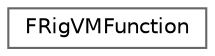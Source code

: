 digraph "Graphical Class Hierarchy"
{
 // INTERACTIVE_SVG=YES
 // LATEX_PDF_SIZE
  bgcolor="transparent";
  edge [fontname=Helvetica,fontsize=10,labelfontname=Helvetica,labelfontsize=10];
  node [fontname=Helvetica,fontsize=10,shape=box,height=0.2,width=0.4];
  rankdir="LR";
  Node0 [id="Node000000",label="FRigVMFunction",height=0.2,width=0.4,color="grey40", fillcolor="white", style="filled",URL="$d9/d10/structFRigVMFunction.html",tooltip="The FRigVMFunction is used to represent a function pointer generated by UHT for a given name."];
}
